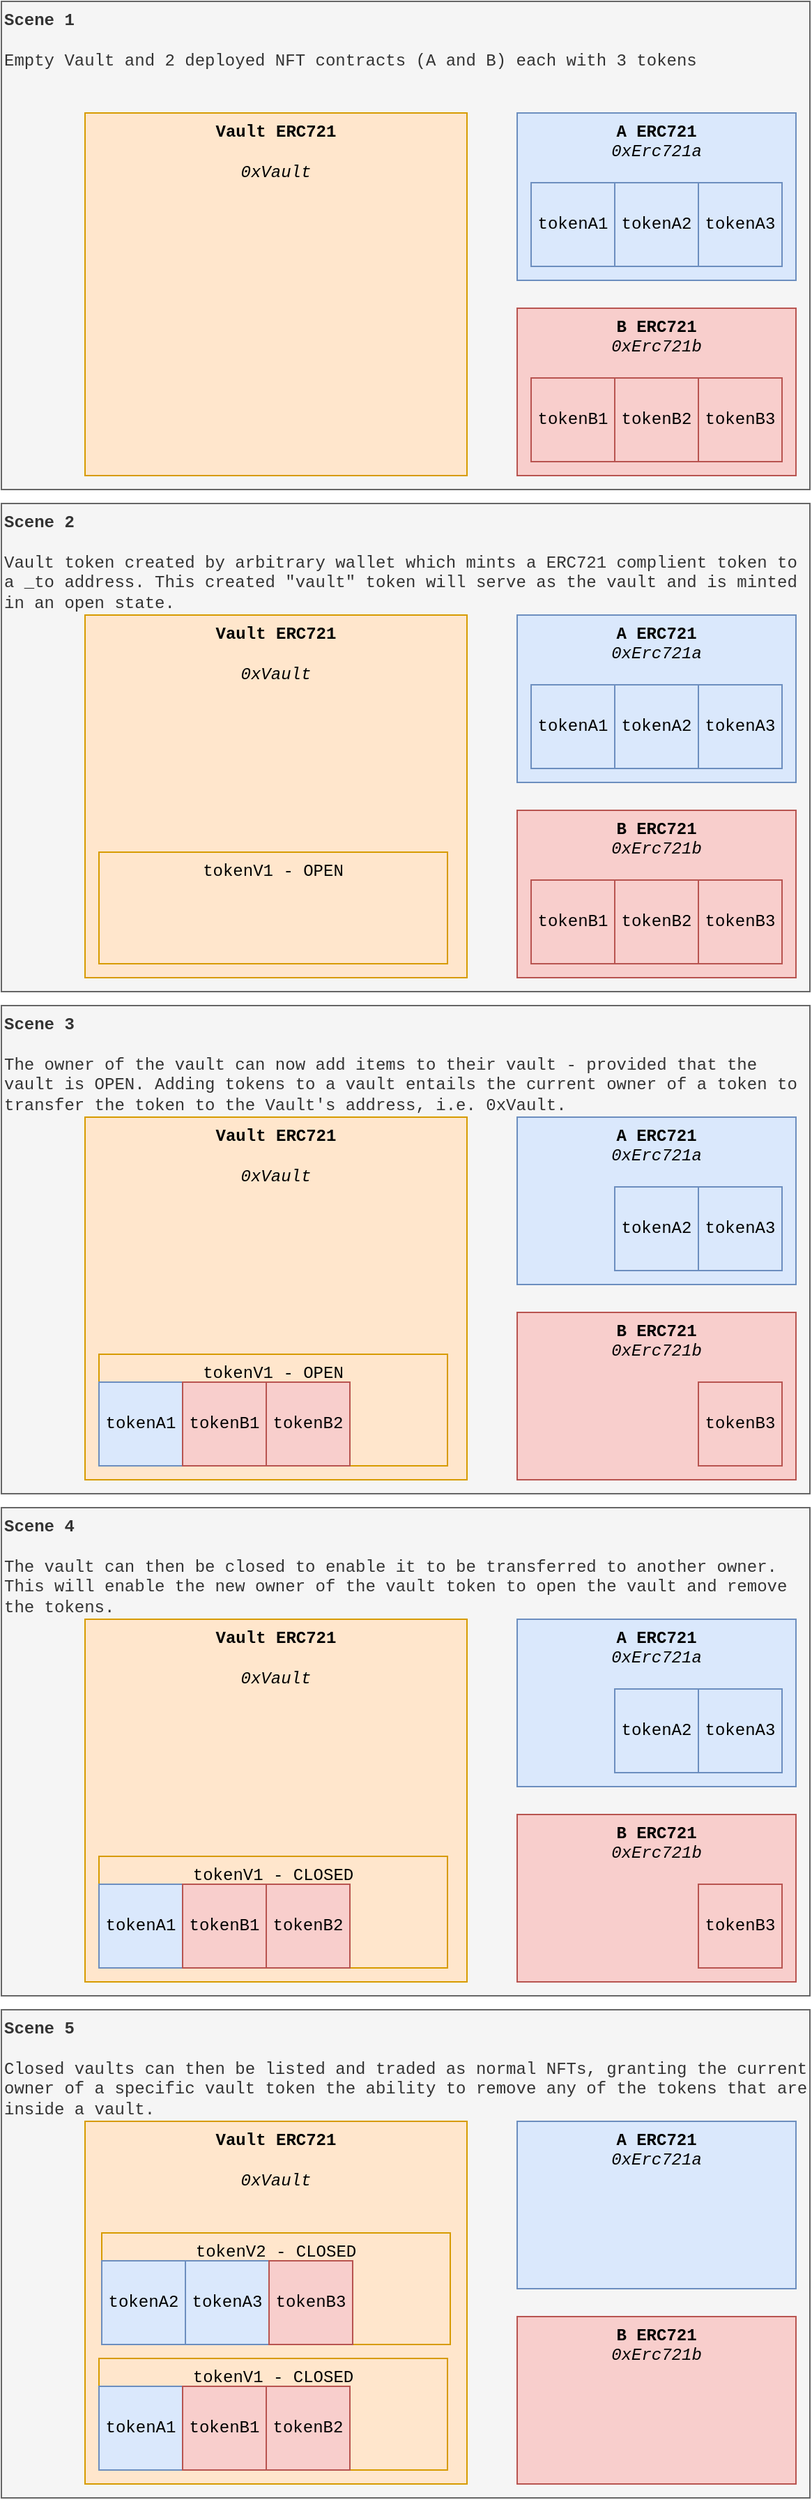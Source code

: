 <mxfile>
    <diagram id="tqhDawjbUlvsPHccXCzJ" name="Page-1">
        <mxGraphModel dx="1984" dy="1098" grid="1" gridSize="10" guides="1" tooltips="1" connect="1" arrows="1" fold="1" page="1" pageScale="1" pageWidth="827" pageHeight="1169" math="0" shadow="0">
            <root>
                <mxCell id="0"/>
                <mxCell id="1" parent="0"/>
                <mxCell id="38" value="&lt;b&gt;Scene 3&lt;br&gt;&lt;/b&gt;&lt;br&gt;The owner of the vault can now add items to their vault - provided that the vault is OPEN. Adding tokens to a vault entails the current owner of a token to transfer the token to the Vault's address, i.e. 0xVault." style="rounded=0;whiteSpace=wrap;html=1;fillColor=#f5f5f5;fontColor=#333333;strokeColor=#666666;fontFamily=Courier New;align=left;verticalAlign=top;" vertex="1" parent="1">
                    <mxGeometry x="80" y="730" width="580" height="350" as="geometry"/>
                </mxCell>
                <mxCell id="39" value="&lt;b&gt;Vault ERC721&lt;/b&gt;&lt;br&gt;&lt;br&gt;&lt;i&gt;0xVault&lt;/i&gt;" style="rounded=0;whiteSpace=wrap;html=1;fontFamily=Courier New;fillColor=#ffe6cc;strokeColor=#d79b00;verticalAlign=top;" vertex="1" parent="1">
                    <mxGeometry x="140" y="810" width="274" height="260" as="geometry"/>
                </mxCell>
                <mxCell id="48" value="tokenV1 - OPEN" style="rounded=0;whiteSpace=wrap;html=1;fontFamily=Courier New;fillColor=#ffe6cc;strokeColor=#d79b00;verticalAlign=top;" vertex="1" parent="1">
                    <mxGeometry x="150" y="980" width="250" height="80" as="geometry"/>
                </mxCell>
                <mxCell id="25" value="&lt;b&gt;Scene 2&lt;br&gt;&lt;/b&gt;&lt;br&gt;Vault token created by arbitrary wallet which mints a ERC721 complient token to a _to address. This created &quot;vault&quot; token will serve as the vault and is minted in an open state." style="rounded=0;whiteSpace=wrap;html=1;fillColor=#f5f5f5;fontColor=#333333;strokeColor=#666666;fontFamily=Courier New;align=left;verticalAlign=top;" vertex="1" parent="1">
                    <mxGeometry x="80" y="370" width="580" height="350" as="geometry"/>
                </mxCell>
                <mxCell id="36" value="&lt;b&gt;Vault ERC721&lt;/b&gt;&lt;br&gt;&lt;br&gt;&lt;i&gt;0xVault&lt;/i&gt;" style="rounded=0;whiteSpace=wrap;html=1;fontFamily=Courier New;fillColor=#ffe6cc;strokeColor=#d79b00;verticalAlign=top;" vertex="1" parent="1">
                    <mxGeometry x="140" y="450" width="274" height="260" as="geometry"/>
                </mxCell>
                <mxCell id="24" value="&lt;b&gt;Scene 1&lt;br&gt;&lt;/b&gt;&lt;br&gt;Empty Vault and 2 deployed NFT contracts (A and B) each with 3 tokens" style="rounded=0;whiteSpace=wrap;html=1;fillColor=#f5f5f5;fontColor=#333333;strokeColor=#666666;fontFamily=Courier New;align=left;verticalAlign=top;" vertex="1" parent="1">
                    <mxGeometry x="80" y="10" width="580" height="350" as="geometry"/>
                </mxCell>
                <mxCell id="2" value="&lt;b&gt;Vault ERC721&lt;/b&gt;&lt;br&gt;&lt;br&gt;&lt;i&gt;0xVault&lt;/i&gt;" style="rounded=0;whiteSpace=wrap;html=1;fontFamily=Courier New;fillColor=#ffe6cc;strokeColor=#d79b00;verticalAlign=top;" parent="1" vertex="1">
                    <mxGeometry x="140" y="90" width="274" height="260" as="geometry"/>
                </mxCell>
                <mxCell id="3" value="&lt;b&gt;A ERC721&lt;/b&gt;&lt;br&gt;&lt;i&gt;0xErc721a&lt;/i&gt;" style="rounded=0;whiteSpace=wrap;html=1;verticalAlign=top;fontFamily=Courier New;fillColor=#dae8fc;strokeColor=#6c8ebf;" parent="1" vertex="1">
                    <mxGeometry x="450" y="90" width="200" height="120" as="geometry"/>
                </mxCell>
                <mxCell id="8" value="tokenA3" style="rounded=0;whiteSpace=wrap;html=1;fontFamily=Courier New;fillColor=#dae8fc;strokeColor=#6c8ebf;" parent="1" vertex="1">
                    <mxGeometry x="580" y="140" width="60" height="60" as="geometry"/>
                </mxCell>
                <mxCell id="13" value="tokenA2" style="rounded=0;whiteSpace=wrap;html=1;fontFamily=Courier New;fillColor=#dae8fc;strokeColor=#6c8ebf;" parent="1" vertex="1">
                    <mxGeometry x="520" y="140" width="60" height="60" as="geometry"/>
                </mxCell>
                <mxCell id="14" value="tokenA1" style="rounded=0;whiteSpace=wrap;html=1;fontFamily=Courier New;fillColor=#dae8fc;strokeColor=#6c8ebf;" parent="1" vertex="1">
                    <mxGeometry x="460" y="140" width="60" height="60" as="geometry"/>
                </mxCell>
                <mxCell id="20" value="&lt;b&gt;B ERC721&lt;/b&gt;&lt;br&gt;&lt;i&gt;0xErc721b&lt;/i&gt;" style="rounded=0;whiteSpace=wrap;html=1;verticalAlign=top;fontFamily=Courier New;fillColor=#f8cecc;strokeColor=#b85450;" vertex="1" parent="1">
                    <mxGeometry x="450" y="230" width="200" height="120" as="geometry"/>
                </mxCell>
                <mxCell id="21" value="tokenB3" style="rounded=0;whiteSpace=wrap;html=1;fontFamily=Courier New;fillColor=#f8cecc;strokeColor=#b85450;" vertex="1" parent="1">
                    <mxGeometry x="580" y="280" width="60" height="60" as="geometry"/>
                </mxCell>
                <mxCell id="22" value="tokenB2" style="rounded=0;whiteSpace=wrap;html=1;fontFamily=Courier New;fillColor=#f8cecc;strokeColor=#b85450;" vertex="1" parent="1">
                    <mxGeometry x="520" y="280" width="60" height="60" as="geometry"/>
                </mxCell>
                <mxCell id="23" value="tokenB1" style="rounded=0;whiteSpace=wrap;html=1;fontFamily=Courier New;fillColor=#f8cecc;strokeColor=#b85450;" vertex="1" parent="1">
                    <mxGeometry x="460" y="280" width="60" height="60" as="geometry"/>
                </mxCell>
                <mxCell id="27" value="&lt;b&gt;A ERC721&lt;/b&gt;&lt;br&gt;&lt;i&gt;0xErc721a&lt;/i&gt;" style="rounded=0;whiteSpace=wrap;html=1;verticalAlign=top;fontFamily=Courier New;fillColor=#dae8fc;strokeColor=#6c8ebf;" vertex="1" parent="1">
                    <mxGeometry x="450" y="450" width="200" height="120" as="geometry"/>
                </mxCell>
                <mxCell id="28" value="tokenA3" style="rounded=0;whiteSpace=wrap;html=1;fontFamily=Courier New;fillColor=#dae8fc;strokeColor=#6c8ebf;" vertex="1" parent="1">
                    <mxGeometry x="580" y="500" width="60" height="60" as="geometry"/>
                </mxCell>
                <mxCell id="29" value="tokenA2" style="rounded=0;whiteSpace=wrap;html=1;fontFamily=Courier New;fillColor=#dae8fc;strokeColor=#6c8ebf;" vertex="1" parent="1">
                    <mxGeometry x="520" y="500" width="60" height="60" as="geometry"/>
                </mxCell>
                <mxCell id="30" value="tokenA1" style="rounded=0;whiteSpace=wrap;html=1;fontFamily=Courier New;fillColor=#dae8fc;strokeColor=#6c8ebf;" vertex="1" parent="1">
                    <mxGeometry x="460" y="500" width="60" height="60" as="geometry"/>
                </mxCell>
                <mxCell id="31" value="&lt;b&gt;B ERC721&lt;/b&gt;&lt;br&gt;&lt;i&gt;0xErc721b&lt;/i&gt;" style="rounded=0;whiteSpace=wrap;html=1;verticalAlign=top;fontFamily=Courier New;fillColor=#f8cecc;strokeColor=#b85450;" vertex="1" parent="1">
                    <mxGeometry x="450" y="590" width="200" height="120" as="geometry"/>
                </mxCell>
                <mxCell id="32" value="tokenB3" style="rounded=0;whiteSpace=wrap;html=1;fontFamily=Courier New;fillColor=#f8cecc;strokeColor=#b85450;" vertex="1" parent="1">
                    <mxGeometry x="580" y="640" width="60" height="60" as="geometry"/>
                </mxCell>
                <mxCell id="33" value="tokenB2" style="rounded=0;whiteSpace=wrap;html=1;fontFamily=Courier New;fillColor=#f8cecc;strokeColor=#b85450;" vertex="1" parent="1">
                    <mxGeometry x="520" y="640" width="60" height="60" as="geometry"/>
                </mxCell>
                <mxCell id="34" value="tokenB1" style="rounded=0;whiteSpace=wrap;html=1;fontFamily=Courier New;fillColor=#f8cecc;strokeColor=#b85450;" vertex="1" parent="1">
                    <mxGeometry x="460" y="640" width="60" height="60" as="geometry"/>
                </mxCell>
                <mxCell id="35" value="tokenV1 - OPEN" style="rounded=0;whiteSpace=wrap;html=1;fontFamily=Courier New;fillColor=#ffe6cc;strokeColor=#d79b00;verticalAlign=top;" vertex="1" parent="1">
                    <mxGeometry x="150" y="620" width="250" height="80" as="geometry"/>
                </mxCell>
                <mxCell id="40" value="&lt;b&gt;A ERC721&lt;/b&gt;&lt;br&gt;&lt;i&gt;0xErc721a&lt;/i&gt;" style="rounded=0;whiteSpace=wrap;html=1;verticalAlign=top;fontFamily=Courier New;fillColor=#dae8fc;strokeColor=#6c8ebf;" vertex="1" parent="1">
                    <mxGeometry x="450" y="810" width="200" height="120" as="geometry"/>
                </mxCell>
                <mxCell id="41" value="tokenA3" style="rounded=0;whiteSpace=wrap;html=1;fontFamily=Courier New;fillColor=#dae8fc;strokeColor=#6c8ebf;" vertex="1" parent="1">
                    <mxGeometry x="580" y="860" width="60" height="60" as="geometry"/>
                </mxCell>
                <mxCell id="42" value="tokenA2" style="rounded=0;whiteSpace=wrap;html=1;fontFamily=Courier New;fillColor=#dae8fc;strokeColor=#6c8ebf;" vertex="1" parent="1">
                    <mxGeometry x="520" y="860" width="60" height="60" as="geometry"/>
                </mxCell>
                <mxCell id="43" value="tokenA1" style="rounded=0;whiteSpace=wrap;html=1;fontFamily=Courier New;fillColor=#dae8fc;strokeColor=#6c8ebf;" vertex="1" parent="1">
                    <mxGeometry x="150" y="1000" width="60" height="60" as="geometry"/>
                </mxCell>
                <mxCell id="44" value="&lt;b&gt;B ERC721&lt;/b&gt;&lt;br&gt;&lt;i&gt;0xErc721b&lt;/i&gt;" style="rounded=0;whiteSpace=wrap;html=1;verticalAlign=top;fontFamily=Courier New;fillColor=#f8cecc;strokeColor=#b85450;" vertex="1" parent="1">
                    <mxGeometry x="450" y="950" width="200" height="120" as="geometry"/>
                </mxCell>
                <mxCell id="45" value="tokenB3" style="rounded=0;whiteSpace=wrap;html=1;fontFamily=Courier New;fillColor=#f8cecc;strokeColor=#b85450;" vertex="1" parent="1">
                    <mxGeometry x="580" y="1000" width="60" height="60" as="geometry"/>
                </mxCell>
                <mxCell id="47" value="tokenB1" style="rounded=0;whiteSpace=wrap;html=1;fontFamily=Courier New;fillColor=#f8cecc;strokeColor=#b85450;" vertex="1" parent="1">
                    <mxGeometry x="210" y="1000" width="60" height="60" as="geometry"/>
                </mxCell>
                <mxCell id="46" value="tokenB2" style="rounded=0;whiteSpace=wrap;fontFamily=Courier New;fillColor=#f8cecc;strokeColor=#b85450;" vertex="1" parent="1">
                    <mxGeometry x="270" y="1000" width="60" height="60" as="geometry"/>
                </mxCell>
                <mxCell id="49" value="&lt;b&gt;Scene 4&lt;br&gt;&lt;/b&gt;&lt;br&gt;The vault can then be closed to enable it to be transferred to another owner. This will enable the new owner of the vault token to open the vault and remove the tokens." style="rounded=0;whiteSpace=wrap;html=1;fillColor=#f5f5f5;fontColor=#333333;strokeColor=#666666;fontFamily=Courier New;align=left;verticalAlign=top;" vertex="1" parent="1">
                    <mxGeometry x="80" y="1090" width="580" height="350" as="geometry"/>
                </mxCell>
                <mxCell id="50" value="&lt;b&gt;Vault ERC721&lt;/b&gt;&lt;br&gt;&lt;br&gt;&lt;i&gt;0xVault&lt;/i&gt;" style="rounded=0;whiteSpace=wrap;html=1;fontFamily=Courier New;fillColor=#ffe6cc;strokeColor=#d79b00;verticalAlign=top;" vertex="1" parent="1">
                    <mxGeometry x="140" y="1170" width="274" height="260" as="geometry"/>
                </mxCell>
                <mxCell id="51" value="tokenV1 - CLOSED" style="rounded=0;whiteSpace=wrap;html=1;fontFamily=Courier New;fillColor=#ffe6cc;strokeColor=#d79b00;verticalAlign=top;" vertex="1" parent="1">
                    <mxGeometry x="150" y="1340" width="250" height="80" as="geometry"/>
                </mxCell>
                <mxCell id="52" value="&lt;b&gt;A ERC721&lt;/b&gt;&lt;br&gt;&lt;i&gt;0xErc721a&lt;/i&gt;" style="rounded=0;whiteSpace=wrap;html=1;verticalAlign=top;fontFamily=Courier New;fillColor=#dae8fc;strokeColor=#6c8ebf;" vertex="1" parent="1">
                    <mxGeometry x="450" y="1170" width="200" height="120" as="geometry"/>
                </mxCell>
                <mxCell id="53" value="tokenA3" style="rounded=0;whiteSpace=wrap;html=1;fontFamily=Courier New;fillColor=#dae8fc;strokeColor=#6c8ebf;" vertex="1" parent="1">
                    <mxGeometry x="580" y="1220" width="60" height="60" as="geometry"/>
                </mxCell>
                <mxCell id="54" value="tokenA2" style="rounded=0;whiteSpace=wrap;html=1;fontFamily=Courier New;fillColor=#dae8fc;strokeColor=#6c8ebf;" vertex="1" parent="1">
                    <mxGeometry x="520" y="1220" width="60" height="60" as="geometry"/>
                </mxCell>
                <mxCell id="55" value="tokenA1" style="rounded=0;whiteSpace=wrap;html=1;fontFamily=Courier New;fillColor=#dae8fc;strokeColor=#6c8ebf;" vertex="1" parent="1">
                    <mxGeometry x="150" y="1360" width="60" height="60" as="geometry"/>
                </mxCell>
                <mxCell id="56" value="&lt;b&gt;B ERC721&lt;/b&gt;&lt;br&gt;&lt;i&gt;0xErc721b&lt;/i&gt;" style="rounded=0;whiteSpace=wrap;html=1;verticalAlign=top;fontFamily=Courier New;fillColor=#f8cecc;strokeColor=#b85450;" vertex="1" parent="1">
                    <mxGeometry x="450" y="1310" width="200" height="120" as="geometry"/>
                </mxCell>
                <mxCell id="57" value="tokenB3" style="rounded=0;whiteSpace=wrap;html=1;fontFamily=Courier New;fillColor=#f8cecc;strokeColor=#b85450;" vertex="1" parent="1">
                    <mxGeometry x="580" y="1360" width="60" height="60" as="geometry"/>
                </mxCell>
                <mxCell id="58" value="tokenB1" style="rounded=0;whiteSpace=wrap;html=1;fontFamily=Courier New;fillColor=#f8cecc;strokeColor=#b85450;" vertex="1" parent="1">
                    <mxGeometry x="210" y="1360" width="60" height="60" as="geometry"/>
                </mxCell>
                <mxCell id="59" value="tokenB2" style="rounded=0;whiteSpace=wrap;fontFamily=Courier New;fillColor=#f8cecc;strokeColor=#b85450;" vertex="1" parent="1">
                    <mxGeometry x="270" y="1360" width="60" height="60" as="geometry"/>
                </mxCell>
                <mxCell id="60" value="&lt;b&gt;Scene 5&lt;br&gt;&lt;/b&gt;&lt;br&gt;Closed vaults can then be listed and traded as normal NFTs, granting the current owner of a specific vault token the ability to&amp;nbsp;remove any of the tokens that are inside a vault." style="rounded=0;whiteSpace=wrap;html=1;fillColor=#f5f5f5;fontColor=#333333;strokeColor=#666666;fontFamily=Courier New;align=left;verticalAlign=top;" vertex="1" parent="1">
                    <mxGeometry x="80" y="1450" width="580" height="350" as="geometry"/>
                </mxCell>
                <mxCell id="61" value="&lt;b&gt;Vault ERC721&lt;/b&gt;&lt;br&gt;&lt;br&gt;&lt;i&gt;0xVault&lt;/i&gt;" style="rounded=0;whiteSpace=wrap;html=1;fontFamily=Courier New;fillColor=#ffe6cc;strokeColor=#d79b00;verticalAlign=top;" vertex="1" parent="1">
                    <mxGeometry x="140" y="1530" width="274" height="260" as="geometry"/>
                </mxCell>
                <mxCell id="62" value="tokenV1 - CLOSED" style="rounded=0;whiteSpace=wrap;html=1;fontFamily=Courier New;fillColor=#ffe6cc;strokeColor=#d79b00;verticalAlign=top;" vertex="1" parent="1">
                    <mxGeometry x="150" y="1700" width="250" height="80" as="geometry"/>
                </mxCell>
                <mxCell id="63" value="&lt;b&gt;A ERC721&lt;/b&gt;&lt;br&gt;&lt;i&gt;0xErc721a&lt;/i&gt;" style="rounded=0;whiteSpace=wrap;html=1;verticalAlign=top;fontFamily=Courier New;fillColor=#dae8fc;strokeColor=#6c8ebf;" vertex="1" parent="1">
                    <mxGeometry x="450" y="1530" width="200" height="120" as="geometry"/>
                </mxCell>
                <mxCell id="66" value="tokenA1" style="rounded=0;whiteSpace=wrap;html=1;fontFamily=Courier New;fillColor=#dae8fc;strokeColor=#6c8ebf;" vertex="1" parent="1">
                    <mxGeometry x="150" y="1720" width="60" height="60" as="geometry"/>
                </mxCell>
                <mxCell id="67" value="&lt;b&gt;B ERC721&lt;/b&gt;&lt;br&gt;&lt;i&gt;0xErc721b&lt;/i&gt;" style="rounded=0;whiteSpace=wrap;html=1;verticalAlign=top;fontFamily=Courier New;fillColor=#f8cecc;strokeColor=#b85450;" vertex="1" parent="1">
                    <mxGeometry x="450" y="1670" width="200" height="120" as="geometry"/>
                </mxCell>
                <mxCell id="69" value="tokenB1" style="rounded=0;whiteSpace=wrap;html=1;fontFamily=Courier New;fillColor=#f8cecc;strokeColor=#b85450;" vertex="1" parent="1">
                    <mxGeometry x="210" y="1720" width="60" height="60" as="geometry"/>
                </mxCell>
                <mxCell id="70" value="tokenB2" style="rounded=0;whiteSpace=wrap;fontFamily=Courier New;fillColor=#f8cecc;strokeColor=#b85450;" vertex="1" parent="1">
                    <mxGeometry x="270" y="1720" width="60" height="60" as="geometry"/>
                </mxCell>
                <mxCell id="71" value="tokenV2 - CLOSED" style="rounded=0;whiteSpace=wrap;html=1;fontFamily=Courier New;fillColor=#ffe6cc;strokeColor=#d79b00;verticalAlign=top;" vertex="1" parent="1">
                    <mxGeometry x="152" y="1610" width="250" height="80" as="geometry"/>
                </mxCell>
                <mxCell id="64" value="tokenA3" style="rounded=0;whiteSpace=wrap;html=1;fontFamily=Courier New;fillColor=#dae8fc;strokeColor=#6c8ebf;" vertex="1" parent="1">
                    <mxGeometry x="212" y="1630" width="60" height="60" as="geometry"/>
                </mxCell>
                <mxCell id="65" value="tokenA2" style="rounded=0;whiteSpace=wrap;html=1;fontFamily=Courier New;fillColor=#dae8fc;strokeColor=#6c8ebf;" vertex="1" parent="1">
                    <mxGeometry x="152" y="1630" width="60" height="60" as="geometry"/>
                </mxCell>
                <mxCell id="68" value="tokenB3" style="rounded=0;whiteSpace=wrap;html=1;fontFamily=Courier New;fillColor=#f8cecc;strokeColor=#b85450;" vertex="1" parent="1">
                    <mxGeometry x="272" y="1630" width="60" height="60" as="geometry"/>
                </mxCell>
            </root>
        </mxGraphModel>
    </diagram>
</mxfile>